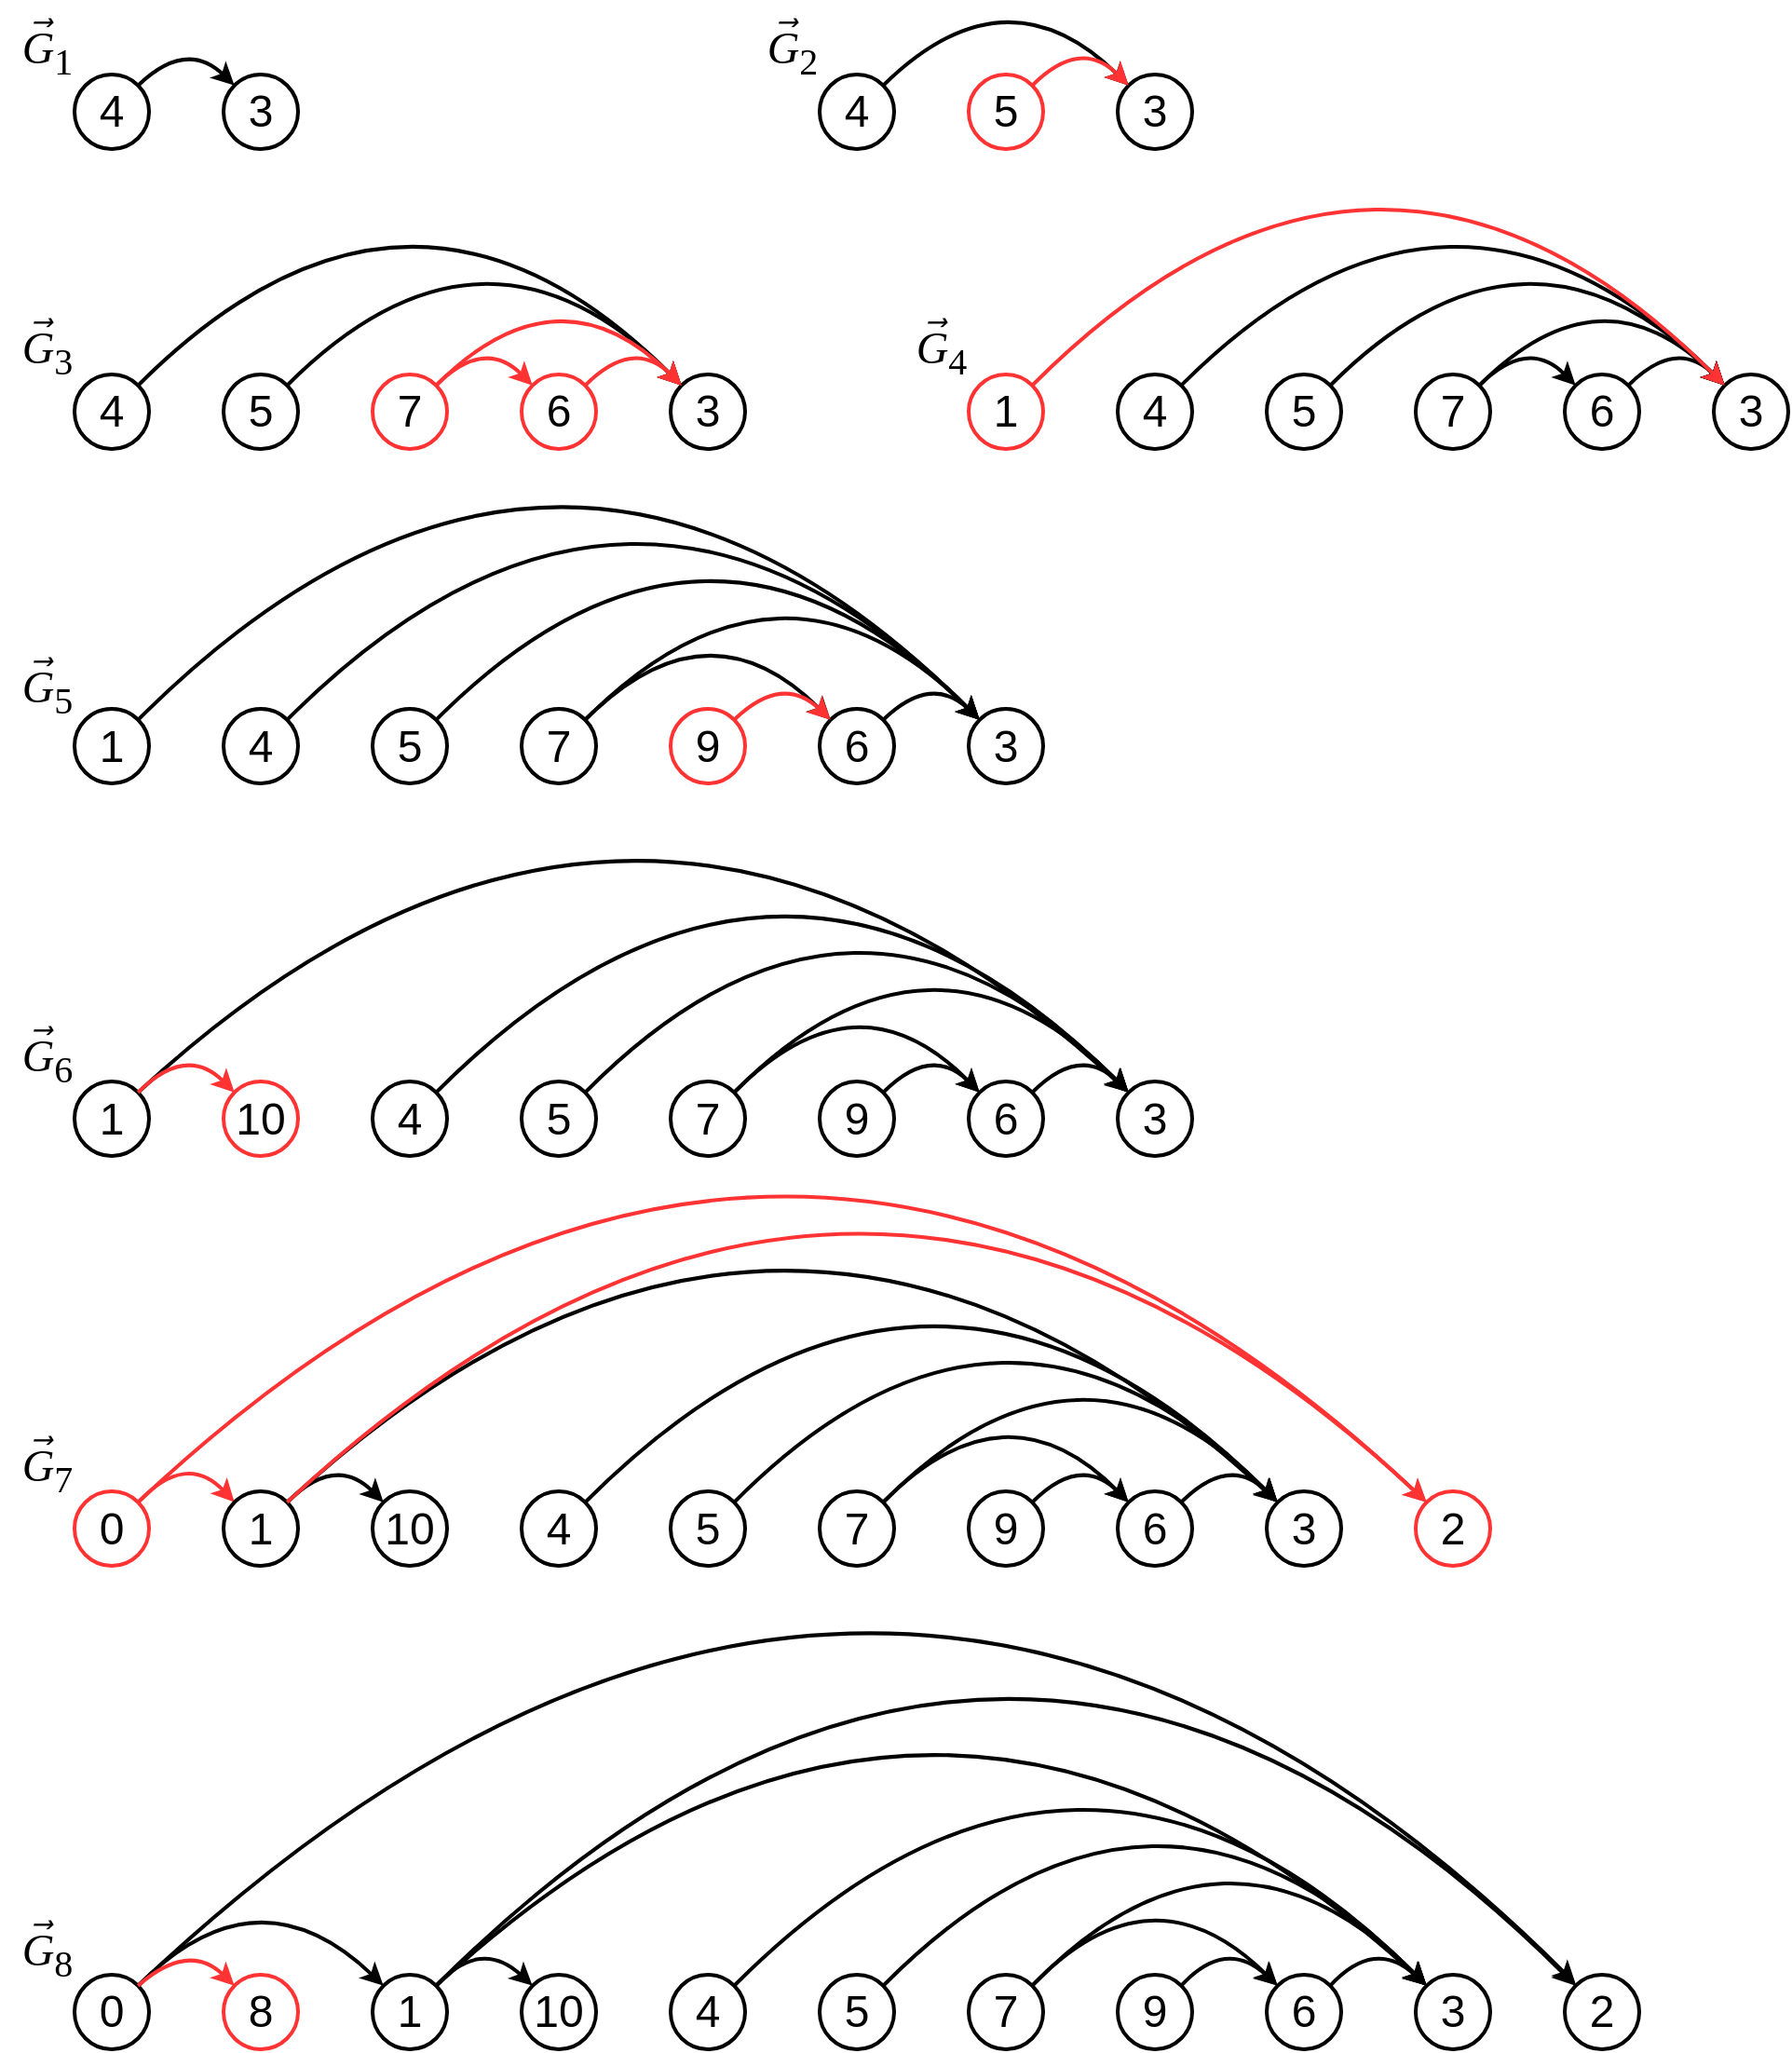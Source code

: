<mxfile version="24.7.17">
  <diagram name="Page-1" id="zdLS6XzUSG3x8lp1yBCd">
    <mxGraphModel dx="1195" dy="701" grid="1" gridSize="10" guides="1" tooltips="1" connect="1" arrows="1" fold="1" page="1" pageScale="1" pageWidth="827" pageHeight="1169" background="none" math="0" shadow="0">
      <root>
        <mxCell id="0" />
        <mxCell id="1" parent="0" />
        <mxCell id="_PjYLiZ7u1xAUvMMXe8_-5" value="&lt;font face=&quot;Helvetica&quot; style=&quot;font-size: 24px;&quot;&gt;4&lt;/font&gt;" style="ellipse;whiteSpace=wrap;html=1;aspect=fixed;strokeWidth=2;" parent="1" vertex="1">
          <mxGeometry x="120" y="79" width="40" height="40" as="geometry" />
        </mxCell>
        <mxCell id="3nH2F0Kgi0OkO7_tEUe0-1" value="&lt;font face=&quot;Helvetica&quot; style=&quot;font-size: 24px;&quot;&gt;3&lt;/font&gt;" style="ellipse;whiteSpace=wrap;html=1;aspect=fixed;strokeWidth=2;" parent="1" vertex="1">
          <mxGeometry x="200" y="79" width="40" height="40" as="geometry" />
        </mxCell>
        <mxCell id="3nH2F0Kgi0OkO7_tEUe0-2" value="&lt;font face=&quot;Helvetica&quot; style=&quot;font-size: 24px;&quot;&gt;5&lt;/font&gt;" style="ellipse;whiteSpace=wrap;html=1;aspect=fixed;strokeWidth=2;strokeColor=#FF3333;" parent="1" vertex="1">
          <mxGeometry x="600" y="79" width="40" height="40" as="geometry" />
        </mxCell>
        <mxCell id="3nH2F0Kgi0OkO7_tEUe0-3" value="&lt;font face=&quot;Helvetica&quot; style=&quot;font-size: 24px;&quot;&gt;3&lt;/font&gt;" style="ellipse;whiteSpace=wrap;html=1;aspect=fixed;strokeWidth=2;" parent="1" vertex="1">
          <mxGeometry x="680" y="79" width="40" height="40" as="geometry" />
        </mxCell>
        <mxCell id="3nH2F0Kgi0OkO7_tEUe0-4" value="&lt;font face=&quot;Helvetica&quot; style=&quot;font-size: 24px;&quot;&gt;7&lt;/font&gt;" style="ellipse;whiteSpace=wrap;html=1;aspect=fixed;strokeWidth=2;strokeColor=#FF3333;" parent="1" vertex="1">
          <mxGeometry x="280" y="240" width="40" height="40" as="geometry" />
        </mxCell>
        <mxCell id="3nH2F0Kgi0OkO7_tEUe0-5" value="&lt;font face=&quot;Helvetica&quot; style=&quot;font-size: 24px;&quot;&gt;6&lt;/font&gt;" style="ellipse;whiteSpace=wrap;html=1;aspect=fixed;strokeWidth=2;strokeColor=#FF3333;" parent="1" vertex="1">
          <mxGeometry x="360" y="240" width="40" height="40" as="geometry" />
        </mxCell>
        <mxCell id="3nH2F0Kgi0OkO7_tEUe0-6" value="&lt;font face=&quot;Helvetica&quot; style=&quot;font-size: 24px;&quot;&gt;3&lt;/font&gt;" style="ellipse;whiteSpace=wrap;html=1;aspect=fixed;strokeWidth=2;" parent="1" vertex="1">
          <mxGeometry x="440" y="240" width="40" height="40" as="geometry" />
        </mxCell>
        <mxCell id="3nH2F0Kgi0OkO7_tEUe0-7" value="&lt;font face=&quot;Helvetica&quot; style=&quot;font-size: 24px;&quot;&gt;1&lt;/font&gt;" style="ellipse;whiteSpace=wrap;html=1;aspect=fixed;strokeWidth=2;strokeColor=#FF3333;" parent="1" vertex="1">
          <mxGeometry x="600" y="240" width="40" height="40" as="geometry" />
        </mxCell>
        <mxCell id="3nH2F0Kgi0OkO7_tEUe0-20" value="" style="curved=1;endArrow=classic;html=1;rounded=0;exitX=1;exitY=0;exitDx=0;exitDy=0;entryX=0;entryY=0;entryDx=0;entryDy=0;strokeWidth=2;strokeColor=#030303;" parent="1" source="_PjYLiZ7u1xAUvMMXe8_-5" target="3nH2F0Kgi0OkO7_tEUe0-1" edge="1">
          <mxGeometry width="50" height="50" relative="1" as="geometry">
            <mxPoint x="640" y="209" as="sourcePoint" />
            <mxPoint x="570" y="169" as="targetPoint" />
            <Array as="points">
              <mxPoint x="180" y="60" />
            </Array>
          </mxGeometry>
        </mxCell>
        <mxCell id="3nH2F0Kgi0OkO7_tEUe0-30" value="" style="curved=1;endArrow=classic;html=1;rounded=0;exitX=1;exitY=0;exitDx=0;exitDy=0;entryX=0;entryY=0;entryDx=0;entryDy=0;strokeWidth=2;strokeColor=#FF3333;" parent="1" source="3nH2F0Kgi0OkO7_tEUe0-4" target="3nH2F0Kgi0OkO7_tEUe0-5" edge="1">
          <mxGeometry width="50" height="50" relative="1" as="geometry">
            <mxPoint x="324" y="135" as="sourcePoint" />
            <mxPoint x="376" y="135" as="targetPoint" />
            <Array as="points">
              <mxPoint x="340" y="220" />
            </Array>
          </mxGeometry>
        </mxCell>
        <mxCell id="JbvqnxUOl3hfyljxUC-s-1" value="&lt;font face=&quot;Helvetica&quot; style=&quot;font-size: 24px;&quot;&gt;4&lt;/font&gt;" style="ellipse;whiteSpace=wrap;html=1;aspect=fixed;strokeWidth=2;" parent="1" vertex="1">
          <mxGeometry x="520" y="79" width="40" height="40" as="geometry" />
        </mxCell>
        <mxCell id="JbvqnxUOl3hfyljxUC-s-2" value="" style="curved=1;endArrow=classic;html=1;rounded=0;exitX=1;exitY=0;exitDx=0;exitDy=0;entryX=0;entryY=0;entryDx=0;entryDy=0;strokeWidth=2;" parent="1" source="JbvqnxUOl3hfyljxUC-s-1" target="3nH2F0Kgi0OkO7_tEUe0-3" edge="1">
          <mxGeometry width="50" height="50" relative="1" as="geometry">
            <mxPoint x="1040" y="208" as="sourcePoint" />
            <mxPoint x="606" y="84" as="targetPoint" />
            <Array as="points">
              <mxPoint x="620" y="20" />
            </Array>
          </mxGeometry>
        </mxCell>
        <mxCell id="JbvqnxUOl3hfyljxUC-s-3" value="&lt;font face=&quot;Helvetica&quot; style=&quot;font-size: 24px;&quot;&gt;5&lt;/font&gt;" style="ellipse;whiteSpace=wrap;html=1;aspect=fixed;strokeWidth=2;" parent="1" vertex="1">
          <mxGeometry x="200" y="240" width="40" height="40" as="geometry" />
        </mxCell>
        <mxCell id="JbvqnxUOl3hfyljxUC-s-4" value="&lt;font face=&quot;Helvetica&quot; style=&quot;font-size: 24px;&quot;&gt;4&lt;/font&gt;" style="ellipse;whiteSpace=wrap;html=1;aspect=fixed;strokeWidth=2;" parent="1" vertex="1">
          <mxGeometry x="120" y="240" width="40" height="40" as="geometry" />
        </mxCell>
        <mxCell id="JbvqnxUOl3hfyljxUC-s-5" value="" style="curved=1;endArrow=classic;html=1;rounded=0;exitX=1;exitY=0;exitDx=0;exitDy=0;entryX=0;entryY=0;entryDx=0;entryDy=0;strokeWidth=2;" parent="1" source="JbvqnxUOl3hfyljxUC-s-4" target="3nH2F0Kgi0OkO7_tEUe0-6" edge="1">
          <mxGeometry width="50" height="50" relative="1" as="geometry">
            <mxPoint x="640" y="369" as="sourcePoint" />
            <mxPoint x="206" y="245" as="targetPoint" />
            <Array as="points">
              <mxPoint x="300" y="100" />
            </Array>
          </mxGeometry>
        </mxCell>
        <mxCell id="JbvqnxUOl3hfyljxUC-s-6" value="" style="curved=1;endArrow=classic;html=1;rounded=0;exitX=1;exitY=0;exitDx=0;exitDy=0;entryX=0;entryY=0;entryDx=0;entryDy=0;strokeWidth=2;" parent="1" source="JbvqnxUOl3hfyljxUC-s-3" target="3nH2F0Kgi0OkO7_tEUe0-6" edge="1">
          <mxGeometry width="50" height="50" relative="1" as="geometry">
            <mxPoint x="240" y="215" as="sourcePoint" />
            <mxPoint x="292" y="216" as="targetPoint" />
            <Array as="points">
              <mxPoint x="340" y="140" />
            </Array>
          </mxGeometry>
        </mxCell>
        <mxCell id="JbvqnxUOl3hfyljxUC-s-7" value="&lt;font face=&quot;Helvetica&quot; style=&quot;font-size: 24px;&quot;&gt;7&lt;/font&gt;" style="ellipse;whiteSpace=wrap;html=1;aspect=fixed;strokeWidth=2;" parent="1" vertex="1">
          <mxGeometry x="840" y="240" width="40" height="40" as="geometry" />
        </mxCell>
        <mxCell id="JbvqnxUOl3hfyljxUC-s-8" value="&lt;font face=&quot;Helvetica&quot; style=&quot;font-size: 24px;&quot;&gt;6&lt;/font&gt;" style="ellipse;whiteSpace=wrap;html=1;aspect=fixed;strokeWidth=2;" parent="1" vertex="1">
          <mxGeometry x="920" y="240" width="40" height="40" as="geometry" />
        </mxCell>
        <mxCell id="JbvqnxUOl3hfyljxUC-s-9" value="&lt;font face=&quot;Helvetica&quot; style=&quot;font-size: 24px;&quot;&gt;3&lt;/font&gt;" style="ellipse;whiteSpace=wrap;html=1;aspect=fixed;strokeWidth=2;" parent="1" vertex="1">
          <mxGeometry x="1000" y="240" width="40" height="40" as="geometry" />
        </mxCell>
        <mxCell id="JbvqnxUOl3hfyljxUC-s-10" value="" style="curved=1;endArrow=classic;html=1;rounded=0;exitX=1;exitY=0;exitDx=0;exitDy=0;entryX=0;entryY=0;entryDx=0;entryDy=0;strokeWidth=2;" parent="1" source="JbvqnxUOl3hfyljxUC-s-7" target="JbvqnxUOl3hfyljxUC-s-8" edge="1">
          <mxGeometry width="50" height="50" relative="1" as="geometry">
            <mxPoint x="884" y="135" as="sourcePoint" />
            <mxPoint x="936" y="135" as="targetPoint" />
            <Array as="points">
              <mxPoint x="900" y="220" />
            </Array>
          </mxGeometry>
        </mxCell>
        <mxCell id="JbvqnxUOl3hfyljxUC-s-11" value="" style="curved=1;endArrow=classic;html=1;rounded=0;exitX=1;exitY=0;exitDx=0;exitDy=0;entryX=0;entryY=0;entryDx=0;entryDy=0;strokeWidth=2;" parent="1" source="JbvqnxUOl3hfyljxUC-s-7" target="JbvqnxUOl3hfyljxUC-s-9" edge="1">
          <mxGeometry width="50" height="50" relative="1" as="geometry">
            <mxPoint x="884" y="255" as="sourcePoint" />
            <mxPoint x="936" y="255" as="targetPoint" />
            <Array as="points">
              <mxPoint x="940" y="180" />
            </Array>
          </mxGeometry>
        </mxCell>
        <mxCell id="JbvqnxUOl3hfyljxUC-s-12" value="" style="curved=1;endArrow=classic;html=1;rounded=0;exitX=1;exitY=0;exitDx=0;exitDy=0;entryX=0;entryY=0;entryDx=0;entryDy=0;strokeWidth=2;" parent="1" source="JbvqnxUOl3hfyljxUC-s-8" target="JbvqnxUOl3hfyljxUC-s-9" edge="1">
          <mxGeometry width="50" height="50" relative="1" as="geometry">
            <mxPoint x="884" y="255" as="sourcePoint" />
            <mxPoint x="936" y="255" as="targetPoint" />
            <Array as="points">
              <mxPoint x="980" y="220" />
            </Array>
          </mxGeometry>
        </mxCell>
        <mxCell id="JbvqnxUOl3hfyljxUC-s-13" value="&lt;font face=&quot;Helvetica&quot; style=&quot;font-size: 24px;&quot;&gt;5&lt;/font&gt;" style="ellipse;whiteSpace=wrap;html=1;aspect=fixed;strokeWidth=2;" parent="1" vertex="1">
          <mxGeometry x="760" y="240" width="40" height="40" as="geometry" />
        </mxCell>
        <mxCell id="JbvqnxUOl3hfyljxUC-s-14" value="" style="curved=1;endArrow=classic;html=1;rounded=0;exitX=1;exitY=0;exitDx=0;exitDy=0;entryX=0;entryY=0;entryDx=0;entryDy=0;strokeWidth=2;" parent="1" source="JbvqnxUOl3hfyljxUC-s-13" target="JbvqnxUOl3hfyljxUC-s-9" edge="1">
          <mxGeometry width="50" height="50" relative="1" as="geometry">
            <mxPoint x="800" y="215" as="sourcePoint" />
            <mxPoint x="852" y="216" as="targetPoint" />
            <Array as="points">
              <mxPoint x="900" y="140" />
            </Array>
          </mxGeometry>
        </mxCell>
        <mxCell id="JbvqnxUOl3hfyljxUC-s-15" value="&lt;font face=&quot;Helvetica&quot; style=&quot;font-size: 24px;&quot;&gt;4&lt;/font&gt;" style="ellipse;whiteSpace=wrap;html=1;aspect=fixed;strokeWidth=2;" parent="1" vertex="1">
          <mxGeometry x="680" y="240" width="40" height="40" as="geometry" />
        </mxCell>
        <mxCell id="JbvqnxUOl3hfyljxUC-s-16" value="" style="curved=1;endArrow=classic;html=1;rounded=0;exitX=1;exitY=0;exitDx=0;exitDy=0;entryX=0;entryY=0;entryDx=0;entryDy=0;strokeWidth=2;" parent="1" source="JbvqnxUOl3hfyljxUC-s-15" target="JbvqnxUOl3hfyljxUC-s-9" edge="1">
          <mxGeometry width="50" height="50" relative="1" as="geometry">
            <mxPoint x="1200" y="369" as="sourcePoint" />
            <mxPoint x="766" y="246" as="targetPoint" />
            <Array as="points">
              <mxPoint x="860" y="100" />
            </Array>
          </mxGeometry>
        </mxCell>
        <mxCell id="JbvqnxUOl3hfyljxUC-s-28" value="&lt;font face=&quot;Helvetica&quot; style=&quot;font-size: 24px;&quot;&gt;1&lt;/font&gt;" style="ellipse;whiteSpace=wrap;html=1;aspect=fixed;strokeWidth=2;" parent="1" vertex="1">
          <mxGeometry x="120" y="419.5" width="40" height="40" as="geometry" />
        </mxCell>
        <mxCell id="JbvqnxUOl3hfyljxUC-s-29" value="" style="curved=1;endArrow=classic;html=1;rounded=0;exitX=1;exitY=0;exitDx=0;exitDy=0;entryX=0;entryY=0;entryDx=0;entryDy=0;strokeWidth=2;" parent="1" source="JbvqnxUOl3hfyljxUC-s-28" target="JbvqnxUOl3hfyljxUC-s-32" edge="1">
          <mxGeometry width="50" height="50" relative="1" as="geometry">
            <mxPoint x="244" y="315.5" as="sourcePoint" />
            <mxPoint x="285.858" y="425.358" as="targetPoint" />
            <Array as="points">
              <mxPoint x="380" y="200" />
            </Array>
          </mxGeometry>
        </mxCell>
        <mxCell id="JbvqnxUOl3hfyljxUC-s-30" value="&lt;font face=&quot;Helvetica&quot; style=&quot;font-size: 24px;&quot;&gt;7&lt;/font&gt;" style="ellipse;whiteSpace=wrap;html=1;aspect=fixed;strokeWidth=2;" parent="1" vertex="1">
          <mxGeometry x="360" y="419.5" width="40" height="40" as="geometry" />
        </mxCell>
        <mxCell id="JbvqnxUOl3hfyljxUC-s-31" value="&lt;font face=&quot;Helvetica&quot; style=&quot;font-size: 24px;&quot;&gt;6&lt;/font&gt;" style="ellipse;whiteSpace=wrap;html=1;aspect=fixed;strokeWidth=2;" parent="1" vertex="1">
          <mxGeometry x="520" y="419.5" width="40" height="40" as="geometry" />
        </mxCell>
        <mxCell id="JbvqnxUOl3hfyljxUC-s-32" value="&lt;font face=&quot;Helvetica&quot; style=&quot;font-size: 24px;&quot;&gt;3&lt;/font&gt;" style="ellipse;whiteSpace=wrap;html=1;aspect=fixed;strokeWidth=2;" parent="1" vertex="1">
          <mxGeometry x="600" y="419.5" width="40" height="40" as="geometry" />
        </mxCell>
        <mxCell id="JbvqnxUOl3hfyljxUC-s-33" value="" style="curved=1;endArrow=classic;html=1;rounded=0;exitX=1;exitY=0;exitDx=0;exitDy=0;entryX=0;entryY=0;entryDx=0;entryDy=0;strokeWidth=2;" parent="1" source="JbvqnxUOl3hfyljxUC-s-30" target="JbvqnxUOl3hfyljxUC-s-31" edge="1">
          <mxGeometry width="50" height="50" relative="1" as="geometry">
            <mxPoint x="404" y="314.5" as="sourcePoint" />
            <mxPoint x="456" y="314.5" as="targetPoint" />
            <Array as="points">
              <mxPoint x="460" y="359.5" />
            </Array>
          </mxGeometry>
        </mxCell>
        <mxCell id="JbvqnxUOl3hfyljxUC-s-34" value="" style="curved=1;endArrow=classic;html=1;rounded=0;exitX=1;exitY=0;exitDx=0;exitDy=0;entryX=0;entryY=0;entryDx=0;entryDy=0;strokeWidth=2;" parent="1" source="JbvqnxUOl3hfyljxUC-s-30" target="JbvqnxUOl3hfyljxUC-s-32" edge="1">
          <mxGeometry width="50" height="50" relative="1" as="geometry">
            <mxPoint x="404" y="434.5" as="sourcePoint" />
            <mxPoint x="456" y="434.5" as="targetPoint" />
            <Array as="points">
              <mxPoint x="500" y="319.5" />
            </Array>
          </mxGeometry>
        </mxCell>
        <mxCell id="JbvqnxUOl3hfyljxUC-s-35" value="" style="curved=1;endArrow=classic;html=1;rounded=0;exitX=1;exitY=0;exitDx=0;exitDy=0;entryX=0;entryY=0;entryDx=0;entryDy=0;strokeWidth=2;" parent="1" source="JbvqnxUOl3hfyljxUC-s-31" target="JbvqnxUOl3hfyljxUC-s-32" edge="1">
          <mxGeometry width="50" height="50" relative="1" as="geometry">
            <mxPoint x="484" y="435.5" as="sourcePoint" />
            <mxPoint x="536" y="435.5" as="targetPoint" />
            <Array as="points">
              <mxPoint x="580" y="400.5" />
            </Array>
          </mxGeometry>
        </mxCell>
        <mxCell id="JbvqnxUOl3hfyljxUC-s-36" value="&lt;font face=&quot;Helvetica&quot; style=&quot;font-size: 24px;&quot;&gt;5&lt;/font&gt;" style="ellipse;whiteSpace=wrap;html=1;aspect=fixed;strokeWidth=2;" parent="1" vertex="1">
          <mxGeometry x="280" y="419.5" width="40" height="40" as="geometry" />
        </mxCell>
        <mxCell id="JbvqnxUOl3hfyljxUC-s-37" value="" style="curved=1;endArrow=classic;html=1;rounded=0;exitX=1;exitY=0;exitDx=0;exitDy=0;entryX=0;entryY=0;entryDx=0;entryDy=0;strokeWidth=2;" parent="1" source="JbvqnxUOl3hfyljxUC-s-36" target="JbvqnxUOl3hfyljxUC-s-32" edge="1">
          <mxGeometry width="50" height="50" relative="1" as="geometry">
            <mxPoint x="320" y="394.5" as="sourcePoint" />
            <mxPoint x="372" y="395.5" as="targetPoint" />
            <Array as="points">
              <mxPoint x="460" y="279.5" />
            </Array>
          </mxGeometry>
        </mxCell>
        <mxCell id="JbvqnxUOl3hfyljxUC-s-38" value="&lt;font face=&quot;Helvetica&quot; style=&quot;font-size: 24px;&quot;&gt;4&lt;/font&gt;" style="ellipse;whiteSpace=wrap;html=1;aspect=fixed;strokeWidth=2;" parent="1" vertex="1">
          <mxGeometry x="200" y="419.5" width="40" height="40" as="geometry" />
        </mxCell>
        <mxCell id="JbvqnxUOl3hfyljxUC-s-39" value="" style="curved=1;endArrow=classic;html=1;rounded=0;exitX=1;exitY=0;exitDx=0;exitDy=0;entryX=0;entryY=0;entryDx=0;entryDy=0;strokeWidth=2;" parent="1" source="JbvqnxUOl3hfyljxUC-s-38" target="JbvqnxUOl3hfyljxUC-s-32" edge="1">
          <mxGeometry width="50" height="50" relative="1" as="geometry">
            <mxPoint x="720" y="548.5" as="sourcePoint" />
            <mxPoint x="286" y="425.5" as="targetPoint" />
            <Array as="points">
              <mxPoint x="420" y="239.5" />
            </Array>
          </mxGeometry>
        </mxCell>
        <mxCell id="JbvqnxUOl3hfyljxUC-s-40" value="&lt;font face=&quot;Helvetica&quot; style=&quot;font-size: 24px;&quot;&gt;9&lt;/font&gt;" style="ellipse;whiteSpace=wrap;html=1;aspect=fixed;strokeWidth=2;strokeColor=#FF3333;" parent="1" vertex="1">
          <mxGeometry x="440" y="419.5" width="40" height="40" as="geometry" />
        </mxCell>
        <mxCell id="JbvqnxUOl3hfyljxUC-s-41" value="" style="curved=1;endArrow=classic;html=1;rounded=0;exitX=1;exitY=0;exitDx=0;exitDy=0;entryX=0;entryY=0;entryDx=0;entryDy=0;strokeWidth=2;strokeColor=#FF3333;" parent="1" source="JbvqnxUOl3hfyljxUC-s-40" target="JbvqnxUOl3hfyljxUC-s-31" edge="1">
          <mxGeometry width="50" height="50" relative="1" as="geometry">
            <mxPoint x="478" y="425.5" as="sourcePoint" />
            <mxPoint x="526" y="425.5" as="targetPoint" />
            <Array as="points">
              <mxPoint x="500" y="400.5" />
            </Array>
          </mxGeometry>
        </mxCell>
        <mxCell id="3nH2F0Kgi0OkO7_tEUe0-29" value="" style="curved=1;endArrow=classic;html=1;rounded=0;exitX=1;exitY=0;exitDx=0;exitDy=0;entryX=0;entryY=0;entryDx=0;entryDy=0;strokeWidth=2;strokeColor=#FF3333;" parent="1" source="3nH2F0Kgi0OkO7_tEUe0-2" target="3nH2F0Kgi0OkO7_tEUe0-3" edge="1">
          <mxGeometry width="50" height="50" relative="1" as="geometry">
            <mxPoint x="404" y="95" as="sourcePoint" />
            <mxPoint x="456" y="95" as="targetPoint" />
            <Array as="points">
              <mxPoint x="660" y="59" />
            </Array>
          </mxGeometry>
        </mxCell>
        <mxCell id="3nH2F0Kgi0OkO7_tEUe0-34" value="" style="curved=1;endArrow=classic;html=1;rounded=0;exitX=1;exitY=0;exitDx=0;exitDy=0;entryX=0;entryY=0;entryDx=0;entryDy=0;strokeWidth=2;strokeColor=#FF3333;" parent="1" source="3nH2F0Kgi0OkO7_tEUe0-5" target="3nH2F0Kgi0OkO7_tEUe0-6" edge="1">
          <mxGeometry width="50" height="50" relative="1" as="geometry">
            <mxPoint x="324" y="255" as="sourcePoint" />
            <mxPoint x="376" y="255" as="targetPoint" />
            <Array as="points">
              <mxPoint x="420" y="220" />
            </Array>
          </mxGeometry>
        </mxCell>
        <mxCell id="3nH2F0Kgi0OkO7_tEUe0-31" value="" style="curved=1;endArrow=classic;html=1;rounded=0;exitX=1;exitY=0;exitDx=0;exitDy=0;entryX=0;entryY=0;entryDx=0;entryDy=0;strokeWidth=2;strokeColor=#FF3333;" parent="1" source="3nH2F0Kgi0OkO7_tEUe0-4" target="3nH2F0Kgi0OkO7_tEUe0-6" edge="1">
          <mxGeometry width="50" height="50" relative="1" as="geometry">
            <mxPoint x="324" y="255" as="sourcePoint" />
            <mxPoint x="376" y="255" as="targetPoint" />
            <Array as="points">
              <mxPoint x="380" y="180" />
            </Array>
          </mxGeometry>
        </mxCell>
        <mxCell id="3nH2F0Kgi0OkO7_tEUe0-24" value="" style="curved=1;endArrow=classic;html=1;rounded=0;exitX=1;exitY=0;exitDx=0;exitDy=0;entryX=0;entryY=0;entryDx=0;entryDy=0;strokeWidth=2;strokeColor=#FF3333;" parent="1" source="3nH2F0Kgi0OkO7_tEUe0-7" target="JbvqnxUOl3hfyljxUC-s-9" edge="1">
          <mxGeometry width="50" height="50" relative="1" as="geometry">
            <mxPoint x="724" y="136" as="sourcePoint" />
            <mxPoint x="765.858" y="245.858" as="targetPoint" />
            <Array as="points">
              <mxPoint x="820" y="60" />
            </Array>
          </mxGeometry>
        </mxCell>
        <mxCell id="qRD6dHeys7h9iACDQK_x-47" value="&lt;font face=&quot;Helvetica&quot; style=&quot;font-size: 24px;&quot;&gt;0&lt;/font&gt;" style="ellipse;whiteSpace=wrap;html=1;aspect=fixed;strokeWidth=2;strokeColor=#FF3333;" parent="1" vertex="1">
          <mxGeometry x="120" y="839.5" width="40" height="40" as="geometry" />
        </mxCell>
        <mxCell id="qRD6dHeys7h9iACDQK_x-48" value="&lt;font face=&quot;Helvetica&quot; style=&quot;font-size: 24px;&quot;&gt;2&lt;/font&gt;" style="ellipse;whiteSpace=wrap;html=1;aspect=fixed;strokeWidth=2;strokeColor=#FF3333;" parent="1" vertex="1">
          <mxGeometry x="840" y="839.5" width="40" height="40" as="geometry" />
        </mxCell>
        <mxCell id="qRD6dHeys7h9iACDQK_x-51" value="&lt;font face=&quot;Helvetica&quot; style=&quot;font-size: 24px;&quot;&gt;1&lt;/font&gt;" style="ellipse;whiteSpace=wrap;html=1;aspect=fixed;strokeWidth=2;" parent="1" vertex="1">
          <mxGeometry x="120" y="619.5" width="40" height="40" as="geometry" />
        </mxCell>
        <mxCell id="qRD6dHeys7h9iACDQK_x-52" value="" style="curved=1;endArrow=classic;html=1;rounded=0;exitX=1;exitY=0;exitDx=0;exitDy=0;entryX=0;entryY=0;entryDx=0;entryDy=0;strokeWidth=2;" parent="1" source="qRD6dHeys7h9iACDQK_x-51" target="qRD6dHeys7h9iACDQK_x-55" edge="1">
          <mxGeometry width="50" height="50" relative="1" as="geometry">
            <mxPoint x="244" y="515.5" as="sourcePoint" />
            <mxPoint x="285.858" y="625.358" as="targetPoint" />
            <Array as="points">
              <mxPoint x="420" y="379.5" />
            </Array>
          </mxGeometry>
        </mxCell>
        <mxCell id="qRD6dHeys7h9iACDQK_x-53" value="&lt;font face=&quot;Helvetica&quot; style=&quot;font-size: 24px;&quot;&gt;7&lt;/font&gt;" style="ellipse;whiteSpace=wrap;html=1;aspect=fixed;strokeWidth=2;" parent="1" vertex="1">
          <mxGeometry x="440" y="619.5" width="40" height="40" as="geometry" />
        </mxCell>
        <mxCell id="qRD6dHeys7h9iACDQK_x-54" value="&lt;font face=&quot;Helvetica&quot; style=&quot;font-size: 24px;&quot;&gt;6&lt;/font&gt;" style="ellipse;whiteSpace=wrap;html=1;aspect=fixed;strokeWidth=2;" parent="1" vertex="1">
          <mxGeometry x="600" y="619.5" width="40" height="40" as="geometry" />
        </mxCell>
        <mxCell id="qRD6dHeys7h9iACDQK_x-55" value="&lt;font face=&quot;Helvetica&quot; style=&quot;font-size: 24px;&quot;&gt;3&lt;/font&gt;" style="ellipse;whiteSpace=wrap;html=1;aspect=fixed;strokeWidth=2;" parent="1" vertex="1">
          <mxGeometry x="680" y="619.5" width="40" height="40" as="geometry" />
        </mxCell>
        <mxCell id="qRD6dHeys7h9iACDQK_x-56" value="" style="curved=1;endArrow=classic;html=1;rounded=0;exitX=1;exitY=0;exitDx=0;exitDy=0;entryX=0;entryY=0;entryDx=0;entryDy=0;strokeWidth=2;" parent="1" source="qRD6dHeys7h9iACDQK_x-53" target="qRD6dHeys7h9iACDQK_x-54" edge="1">
          <mxGeometry width="50" height="50" relative="1" as="geometry">
            <mxPoint x="484" y="513.5" as="sourcePoint" />
            <mxPoint x="536" y="513.5" as="targetPoint" />
            <Array as="points">
              <mxPoint x="540" y="558.5" />
            </Array>
          </mxGeometry>
        </mxCell>
        <mxCell id="qRD6dHeys7h9iACDQK_x-57" value="" style="curved=1;endArrow=classic;html=1;rounded=0;exitX=1;exitY=0;exitDx=0;exitDy=0;entryX=0;entryY=0;entryDx=0;entryDy=0;strokeWidth=2;" parent="1" source="qRD6dHeys7h9iACDQK_x-53" target="qRD6dHeys7h9iACDQK_x-55" edge="1">
          <mxGeometry width="50" height="50" relative="1" as="geometry">
            <mxPoint x="484" y="633.5" as="sourcePoint" />
            <mxPoint x="536" y="633.5" as="targetPoint" />
            <Array as="points">
              <mxPoint x="580" y="518.5" />
            </Array>
          </mxGeometry>
        </mxCell>
        <mxCell id="qRD6dHeys7h9iACDQK_x-58" value="" style="curved=1;endArrow=classic;html=1;rounded=0;exitX=1;exitY=0;exitDx=0;exitDy=0;entryX=0;entryY=0;entryDx=0;entryDy=0;strokeWidth=2;" parent="1" source="qRD6dHeys7h9iACDQK_x-54" target="qRD6dHeys7h9iACDQK_x-55" edge="1">
          <mxGeometry width="50" height="50" relative="1" as="geometry">
            <mxPoint x="564" y="634.5" as="sourcePoint" />
            <mxPoint x="616" y="634.5" as="targetPoint" />
            <Array as="points">
              <mxPoint x="660" y="599.5" />
            </Array>
          </mxGeometry>
        </mxCell>
        <mxCell id="qRD6dHeys7h9iACDQK_x-59" value="&lt;font face=&quot;Helvetica&quot; style=&quot;font-size: 24px;&quot;&gt;5&lt;/font&gt;" style="ellipse;whiteSpace=wrap;html=1;aspect=fixed;strokeWidth=2;" parent="1" vertex="1">
          <mxGeometry x="360" y="619.5" width="40" height="40" as="geometry" />
        </mxCell>
        <mxCell id="qRD6dHeys7h9iACDQK_x-60" value="" style="curved=1;endArrow=classic;html=1;rounded=0;exitX=1;exitY=0;exitDx=0;exitDy=0;entryX=0;entryY=0;entryDx=0;entryDy=0;strokeWidth=2;" parent="1" source="qRD6dHeys7h9iACDQK_x-59" target="qRD6dHeys7h9iACDQK_x-55" edge="1">
          <mxGeometry width="50" height="50" relative="1" as="geometry">
            <mxPoint x="400" y="593.5" as="sourcePoint" />
            <mxPoint x="452" y="594.5" as="targetPoint" />
            <Array as="points">
              <mxPoint x="540" y="478.5" />
            </Array>
          </mxGeometry>
        </mxCell>
        <mxCell id="qRD6dHeys7h9iACDQK_x-61" value="&lt;font face=&quot;Helvetica&quot; style=&quot;font-size: 24px;&quot;&gt;4&lt;/font&gt;" style="ellipse;whiteSpace=wrap;html=1;aspect=fixed;strokeWidth=2;" parent="1" vertex="1">
          <mxGeometry x="280" y="619.5" width="40" height="40" as="geometry" />
        </mxCell>
        <mxCell id="qRD6dHeys7h9iACDQK_x-62" value="" style="curved=1;endArrow=classic;html=1;rounded=0;exitX=1;exitY=0;exitDx=0;exitDy=0;entryX=0;entryY=0;entryDx=0;entryDy=0;strokeWidth=2;" parent="1" source="qRD6dHeys7h9iACDQK_x-61" target="qRD6dHeys7h9iACDQK_x-55" edge="1">
          <mxGeometry width="50" height="50" relative="1" as="geometry">
            <mxPoint x="720" y="748.5" as="sourcePoint" />
            <mxPoint x="286" y="625.5" as="targetPoint" />
            <Array as="points">
              <mxPoint x="500" y="439.5" />
            </Array>
          </mxGeometry>
        </mxCell>
        <mxCell id="qRD6dHeys7h9iACDQK_x-63" value="&lt;font face=&quot;Helvetica&quot; style=&quot;font-size: 24px;&quot;&gt;9&lt;/font&gt;" style="ellipse;whiteSpace=wrap;html=1;aspect=fixed;strokeWidth=2;strokeColor=#030303;" parent="1" vertex="1">
          <mxGeometry x="520" y="619.5" width="40" height="40" as="geometry" />
        </mxCell>
        <mxCell id="qRD6dHeys7h9iACDQK_x-64" value="" style="curved=1;endArrow=classic;html=1;rounded=0;exitX=1;exitY=0;exitDx=0;exitDy=0;entryX=0;entryY=0;entryDx=0;entryDy=0;strokeWidth=2;strokeColor=#030303;" parent="1" source="qRD6dHeys7h9iACDQK_x-63" target="qRD6dHeys7h9iACDQK_x-54" edge="1">
          <mxGeometry width="50" height="50" relative="1" as="geometry">
            <mxPoint x="558" y="624.5" as="sourcePoint" />
            <mxPoint x="606" y="624.5" as="targetPoint" />
            <Array as="points">
              <mxPoint x="580" y="599.5" />
            </Array>
          </mxGeometry>
        </mxCell>
        <mxCell id="qRD6dHeys7h9iACDQK_x-67" value="&lt;font face=&quot;Helvetica&quot; style=&quot;font-size: 24px;&quot;&gt;10&lt;/font&gt;" style="ellipse;whiteSpace=wrap;html=1;aspect=fixed;strokeWidth=2;strokeColor=#FF3333;" parent="1" vertex="1">
          <mxGeometry x="200" y="619.5" width="40" height="40" as="geometry" />
        </mxCell>
        <mxCell id="qRD6dHeys7h9iACDQK_x-68" value="" style="curved=1;endArrow=classic;html=1;rounded=0;exitX=1;exitY=0;exitDx=0;exitDy=0;entryX=0;entryY=0;entryDx=0;entryDy=0;strokeWidth=2;strokeColor=#FF3333;" parent="1" source="qRD6dHeys7h9iACDQK_x-51" target="qRD6dHeys7h9iACDQK_x-67" edge="1">
          <mxGeometry width="50" height="50" relative="1" as="geometry">
            <mxPoint x="1164" y="54.5" as="sourcePoint" />
            <mxPoint x="1216" y="54.5" as="targetPoint" />
            <Array as="points">
              <mxPoint x="180" y="599.5" />
            </Array>
          </mxGeometry>
        </mxCell>
        <mxCell id="qRD6dHeys7h9iACDQK_x-49" value="" style="curved=1;endArrow=classic;html=1;rounded=0;exitX=1;exitY=0;exitDx=0;exitDy=0;entryX=0;entryY=0;entryDx=0;entryDy=0;strokeWidth=2;strokeColor=#FF3333;" parent="1" source="qRD6dHeys7h9iACDQK_x-47" edge="1" target="qRD6dHeys7h9iACDQK_x-115">
          <mxGeometry width="50" height="50" relative="1" as="geometry">
            <mxPoint x="244" y="574.5" as="sourcePoint" />
            <mxPoint x="205.858" y="845.358" as="targetPoint" />
            <Array as="points">
              <mxPoint x="180" y="818" />
            </Array>
          </mxGeometry>
        </mxCell>
        <mxCell id="qRD6dHeys7h9iACDQK_x-50" value="" style="curved=1;endArrow=classic;html=1;rounded=0;exitX=1;exitY=0;exitDx=0;exitDy=0;entryX=0;entryY=0;entryDx=0;entryDy=0;strokeWidth=2;strokeColor=#FF3333;" parent="1" source="qRD6dHeys7h9iACDQK_x-47" target="qRD6dHeys7h9iACDQK_x-48" edge="1">
          <mxGeometry width="50" height="50" relative="1" as="geometry">
            <mxPoint x="164" y="855.5" as="sourcePoint" />
            <mxPoint x="216" y="854.5" as="targetPoint" />
            <Array as="points">
              <mxPoint x="500" y="520" />
            </Array>
          </mxGeometry>
        </mxCell>
        <mxCell id="qRD6dHeys7h9iACDQK_x-89" value="&lt;font face=&quot;Helvetica&quot; style=&quot;font-size: 24px;&quot;&gt;0&lt;/font&gt;" style="ellipse;whiteSpace=wrap;html=1;aspect=fixed;strokeWidth=2;strokeColor=#030303;" parent="1" vertex="1">
          <mxGeometry x="120" y="1099" width="40" height="40" as="geometry" />
        </mxCell>
        <mxCell id="qRD6dHeys7h9iACDQK_x-110" value="" style="curved=1;endArrow=classic;html=1;rounded=0;exitX=1;exitY=0;exitDx=0;exitDy=0;entryX=0;entryY=0;entryDx=0;entryDy=0;strokeWidth=2;strokeColor=#030303;" parent="1" source="qRD6dHeys7h9iACDQK_x-89" target="qRD6dHeys7h9iACDQK_x-133" edge="1">
          <mxGeometry width="50" height="50" relative="1" as="geometry">
            <mxPoint x="232.142" y="1113.858" as="sourcePoint" />
            <mxPoint x="283.858" y="1104.858" as="targetPoint" />
            <Array as="points">
              <mxPoint x="218" y="1040" />
            </Array>
          </mxGeometry>
        </mxCell>
        <mxCell id="qRD6dHeys7h9iACDQK_x-111" value="" style="curved=1;endArrow=classic;html=1;rounded=0;exitX=1;exitY=0;exitDx=0;exitDy=0;entryX=0;entryY=0;entryDx=0;entryDy=0;strokeWidth=2;strokeColor=#030303;" parent="1" source="qRD6dHeys7h9iACDQK_x-89" edge="1">
          <mxGeometry width="50" height="50" relative="1" as="geometry">
            <mxPoint x="234.142" y="1113.858" as="sourcePoint" />
            <mxPoint x="925.858" y="1103.858" as="targetPoint" />
            <Array as="points">
              <mxPoint x="550" y="730" />
            </Array>
          </mxGeometry>
        </mxCell>
        <mxCell id="qRD6dHeys7h9iACDQK_x-112" value="&lt;font face=&quot;Helvetica&quot; style=&quot;font-size: 24px;&quot;&gt;8&lt;/font&gt;" style="ellipse;whiteSpace=wrap;html=1;aspect=fixed;strokeWidth=2;strokeColor=#FF3333;" parent="1" vertex="1">
          <mxGeometry x="200" y="1099" width="40" height="40" as="geometry" />
        </mxCell>
        <mxCell id="qRD6dHeys7h9iACDQK_x-113" value="" style="curved=1;endArrow=classic;html=1;rounded=0;exitX=1;exitY=0;exitDx=0;exitDy=0;entryX=0;entryY=0;entryDx=0;entryDy=0;strokeWidth=2;strokeColor=#FF3333;" parent="1" source="qRD6dHeys7h9iACDQK_x-89" target="qRD6dHeys7h9iACDQK_x-112" edge="1">
          <mxGeometry width="50" height="50" relative="1" as="geometry">
            <mxPoint x="722.14" y="1115" as="sourcePoint" />
            <mxPoint x="774.14" y="1115" as="targetPoint" />
            <Array as="points">
              <mxPoint x="181.14" y="1081" />
            </Array>
          </mxGeometry>
        </mxCell>
        <mxCell id="qRD6dHeys7h9iACDQK_x-115" value="&lt;font face=&quot;Helvetica&quot; style=&quot;font-size: 24px;&quot;&gt;1&lt;/font&gt;" style="ellipse;whiteSpace=wrap;html=1;aspect=fixed;strokeWidth=2;" parent="1" vertex="1">
          <mxGeometry x="200" y="839.5" width="40" height="40" as="geometry" />
        </mxCell>
        <mxCell id="qRD6dHeys7h9iACDQK_x-116" value="" style="curved=1;endArrow=classic;html=1;rounded=0;exitX=1;exitY=0;exitDx=0;exitDy=0;entryX=0;entryY=0;entryDx=0;entryDy=0;strokeWidth=2;" parent="1" source="qRD6dHeys7h9iACDQK_x-115" target="qRD6dHeys7h9iACDQK_x-119" edge="1">
          <mxGeometry width="50" height="50" relative="1" as="geometry">
            <mxPoint x="324" y="735.5" as="sourcePoint" />
            <mxPoint x="365.858" y="845.358" as="targetPoint" />
            <Array as="points">
              <mxPoint x="500" y="599.5" />
            </Array>
          </mxGeometry>
        </mxCell>
        <mxCell id="qRD6dHeys7h9iACDQK_x-117" value="&lt;font face=&quot;Helvetica&quot; style=&quot;font-size: 24px;&quot;&gt;7&lt;/font&gt;" style="ellipse;whiteSpace=wrap;html=1;aspect=fixed;strokeWidth=2;" parent="1" vertex="1">
          <mxGeometry x="520" y="839.5" width="40" height="40" as="geometry" />
        </mxCell>
        <mxCell id="qRD6dHeys7h9iACDQK_x-118" value="&lt;font face=&quot;Helvetica&quot; style=&quot;font-size: 24px;&quot;&gt;6&lt;/font&gt;" style="ellipse;whiteSpace=wrap;html=1;aspect=fixed;strokeWidth=2;" parent="1" vertex="1">
          <mxGeometry x="680" y="839.5" width="40" height="40" as="geometry" />
        </mxCell>
        <mxCell id="qRD6dHeys7h9iACDQK_x-119" value="&lt;font face=&quot;Helvetica&quot; style=&quot;font-size: 24px;&quot;&gt;3&lt;/font&gt;" style="ellipse;whiteSpace=wrap;html=1;aspect=fixed;strokeWidth=2;" parent="1" vertex="1">
          <mxGeometry x="760" y="839.5" width="40" height="40" as="geometry" />
        </mxCell>
        <mxCell id="qRD6dHeys7h9iACDQK_x-120" value="" style="curved=1;endArrow=classic;html=1;rounded=0;exitX=1;exitY=0;exitDx=0;exitDy=0;entryX=0;entryY=0;entryDx=0;entryDy=0;strokeWidth=2;" parent="1" source="qRD6dHeys7h9iACDQK_x-117" target="qRD6dHeys7h9iACDQK_x-118" edge="1">
          <mxGeometry width="50" height="50" relative="1" as="geometry">
            <mxPoint x="564" y="733.5" as="sourcePoint" />
            <mxPoint x="616" y="733.5" as="targetPoint" />
            <Array as="points">
              <mxPoint x="620" y="778.5" />
            </Array>
          </mxGeometry>
        </mxCell>
        <mxCell id="qRD6dHeys7h9iACDQK_x-121" value="" style="curved=1;endArrow=classic;html=1;rounded=0;exitX=1;exitY=0;exitDx=0;exitDy=0;entryX=0;entryY=0;entryDx=0;entryDy=0;strokeWidth=2;" parent="1" source="qRD6dHeys7h9iACDQK_x-117" target="qRD6dHeys7h9iACDQK_x-119" edge="1">
          <mxGeometry width="50" height="50" relative="1" as="geometry">
            <mxPoint x="564" y="853.5" as="sourcePoint" />
            <mxPoint x="616" y="853.5" as="targetPoint" />
            <Array as="points">
              <mxPoint x="660" y="738.5" />
            </Array>
          </mxGeometry>
        </mxCell>
        <mxCell id="qRD6dHeys7h9iACDQK_x-122" value="" style="curved=1;endArrow=classic;html=1;rounded=0;exitX=1;exitY=0;exitDx=0;exitDy=0;entryX=0;entryY=0;entryDx=0;entryDy=0;strokeWidth=2;" parent="1" source="qRD6dHeys7h9iACDQK_x-118" target="qRD6dHeys7h9iACDQK_x-119" edge="1">
          <mxGeometry width="50" height="50" relative="1" as="geometry">
            <mxPoint x="644" y="854.5" as="sourcePoint" />
            <mxPoint x="696" y="854.5" as="targetPoint" />
            <Array as="points">
              <mxPoint x="740" y="819.5" />
            </Array>
          </mxGeometry>
        </mxCell>
        <mxCell id="qRD6dHeys7h9iACDQK_x-123" value="&lt;font face=&quot;Helvetica&quot; style=&quot;font-size: 24px;&quot;&gt;5&lt;/font&gt;" style="ellipse;whiteSpace=wrap;html=1;aspect=fixed;strokeWidth=2;" parent="1" vertex="1">
          <mxGeometry x="440" y="839.5" width="40" height="40" as="geometry" />
        </mxCell>
        <mxCell id="qRD6dHeys7h9iACDQK_x-124" value="" style="curved=1;endArrow=classic;html=1;rounded=0;exitX=1;exitY=0;exitDx=0;exitDy=0;entryX=0;entryY=0;entryDx=0;entryDy=0;strokeWidth=2;" parent="1" source="qRD6dHeys7h9iACDQK_x-123" target="qRD6dHeys7h9iACDQK_x-119" edge="1">
          <mxGeometry width="50" height="50" relative="1" as="geometry">
            <mxPoint x="480" y="813.5" as="sourcePoint" />
            <mxPoint x="532" y="814.5" as="targetPoint" />
            <Array as="points">
              <mxPoint x="620" y="698.5" />
            </Array>
          </mxGeometry>
        </mxCell>
        <mxCell id="qRD6dHeys7h9iACDQK_x-125" value="&lt;font face=&quot;Helvetica&quot; style=&quot;font-size: 24px;&quot;&gt;4&lt;/font&gt;" style="ellipse;whiteSpace=wrap;html=1;aspect=fixed;strokeWidth=2;" parent="1" vertex="1">
          <mxGeometry x="360" y="839.5" width="40" height="40" as="geometry" />
        </mxCell>
        <mxCell id="qRD6dHeys7h9iACDQK_x-126" value="" style="curved=1;endArrow=classic;html=1;rounded=0;exitX=1;exitY=0;exitDx=0;exitDy=0;entryX=0;entryY=0;entryDx=0;entryDy=0;strokeWidth=2;" parent="1" source="qRD6dHeys7h9iACDQK_x-125" target="qRD6dHeys7h9iACDQK_x-119" edge="1">
          <mxGeometry width="50" height="50" relative="1" as="geometry">
            <mxPoint x="800" y="968.5" as="sourcePoint" />
            <mxPoint x="366" y="845.5" as="targetPoint" />
            <Array as="points">
              <mxPoint x="580" y="659.5" />
            </Array>
          </mxGeometry>
        </mxCell>
        <mxCell id="qRD6dHeys7h9iACDQK_x-127" value="&lt;font face=&quot;Helvetica&quot; style=&quot;font-size: 24px;&quot;&gt;9&lt;/font&gt;" style="ellipse;whiteSpace=wrap;html=1;aspect=fixed;strokeWidth=2;strokeColor=#030303;" parent="1" vertex="1">
          <mxGeometry x="600" y="839.5" width="40" height="40" as="geometry" />
        </mxCell>
        <mxCell id="qRD6dHeys7h9iACDQK_x-128" value="" style="curved=1;endArrow=classic;html=1;rounded=0;exitX=1;exitY=0;exitDx=0;exitDy=0;entryX=0;entryY=0;entryDx=0;entryDy=0;strokeWidth=2;strokeColor=#030303;" parent="1" source="qRD6dHeys7h9iACDQK_x-127" target="qRD6dHeys7h9iACDQK_x-118" edge="1">
          <mxGeometry width="50" height="50" relative="1" as="geometry">
            <mxPoint x="638" y="844.5" as="sourcePoint" />
            <mxPoint x="686" y="844.5" as="targetPoint" />
            <Array as="points">
              <mxPoint x="660" y="819.5" />
            </Array>
          </mxGeometry>
        </mxCell>
        <mxCell id="qRD6dHeys7h9iACDQK_x-129" value="&lt;font face=&quot;Helvetica&quot; style=&quot;font-size: 24px;&quot;&gt;10&lt;/font&gt;" style="ellipse;whiteSpace=wrap;html=1;aspect=fixed;strokeWidth=2;strokeColor=#030303;" parent="1" vertex="1">
          <mxGeometry x="280" y="839.5" width="40" height="40" as="geometry" />
        </mxCell>
        <mxCell id="qRD6dHeys7h9iACDQK_x-130" value="" style="curved=1;endArrow=classic;html=1;rounded=0;exitX=1;exitY=0;exitDx=0;exitDy=0;entryX=0;entryY=0;entryDx=0;entryDy=0;strokeWidth=2;strokeColor=#030303;" parent="1" source="qRD6dHeys7h9iACDQK_x-115" target="qRD6dHeys7h9iACDQK_x-129" edge="1">
          <mxGeometry width="50" height="50" relative="1" as="geometry">
            <mxPoint x="1244" y="274.5" as="sourcePoint" />
            <mxPoint x="1296" y="274.5" as="targetPoint" />
            <Array as="points">
              <mxPoint x="260" y="819.5" />
            </Array>
          </mxGeometry>
        </mxCell>
        <mxCell id="qRD6dHeys7h9iACDQK_x-72" value="" style="curved=1;endArrow=classic;html=1;rounded=0;exitX=1;exitY=0;exitDx=0;exitDy=0;entryX=0;entryY=0;entryDx=0;entryDy=0;strokeWidth=2;strokeColor=#FF3333;" parent="1" target="qRD6dHeys7h9iACDQK_x-48" edge="1" source="qRD6dHeys7h9iACDQK_x-115">
          <mxGeometry width="50" height="50" relative="1" as="geometry">
            <mxPoint x="234.142" y="845.358" as="sourcePoint" />
            <mxPoint x="812" y="614.5" as="targetPoint" />
            <Array as="points">
              <mxPoint x="540" y="560" />
            </Array>
          </mxGeometry>
        </mxCell>
        <mxCell id="qRD6dHeys7h9iACDQK_x-132" value="&lt;font face=&quot;Helvetica&quot; style=&quot;font-size: 24px;&quot;&gt;2&lt;/font&gt;" style="ellipse;whiteSpace=wrap;html=1;aspect=fixed;strokeWidth=2;strokeColor=#030303;" parent="1" vertex="1">
          <mxGeometry x="920" y="1099" width="40" height="40" as="geometry" />
        </mxCell>
        <mxCell id="qRD6dHeys7h9iACDQK_x-133" value="&lt;font face=&quot;Helvetica&quot; style=&quot;font-size: 24px;&quot;&gt;1&lt;/font&gt;" style="ellipse;whiteSpace=wrap;html=1;aspect=fixed;strokeWidth=2;" parent="1" vertex="1">
          <mxGeometry x="280" y="1099" width="40" height="40" as="geometry" />
        </mxCell>
        <mxCell id="qRD6dHeys7h9iACDQK_x-134" value="" style="curved=1;endArrow=classic;html=1;rounded=0;exitX=1;exitY=0;exitDx=0;exitDy=0;entryX=0;entryY=0;entryDx=0;entryDy=0;strokeWidth=2;" parent="1" source="qRD6dHeys7h9iACDQK_x-133" target="qRD6dHeys7h9iACDQK_x-137" edge="1">
          <mxGeometry width="50" height="50" relative="1" as="geometry">
            <mxPoint x="404" y="995" as="sourcePoint" />
            <mxPoint x="445.858" y="1104.858" as="targetPoint" />
            <Array as="points">
              <mxPoint x="580" y="860" />
            </Array>
          </mxGeometry>
        </mxCell>
        <mxCell id="qRD6dHeys7h9iACDQK_x-135" value="&lt;font face=&quot;Helvetica&quot; style=&quot;font-size: 24px;&quot;&gt;7&lt;/font&gt;" style="ellipse;whiteSpace=wrap;html=1;aspect=fixed;strokeWidth=2;" parent="1" vertex="1">
          <mxGeometry x="600" y="1099" width="40" height="40" as="geometry" />
        </mxCell>
        <mxCell id="qRD6dHeys7h9iACDQK_x-136" value="&lt;font face=&quot;Helvetica&quot; style=&quot;font-size: 24px;&quot;&gt;6&lt;/font&gt;" style="ellipse;whiteSpace=wrap;html=1;aspect=fixed;strokeWidth=2;" parent="1" vertex="1">
          <mxGeometry x="760" y="1099" width="40" height="40" as="geometry" />
        </mxCell>
        <mxCell id="qRD6dHeys7h9iACDQK_x-137" value="&lt;font face=&quot;Helvetica&quot; style=&quot;font-size: 24px;&quot;&gt;3&lt;/font&gt;" style="ellipse;whiteSpace=wrap;html=1;aspect=fixed;strokeWidth=2;" parent="1" vertex="1">
          <mxGeometry x="840" y="1099" width="40" height="40" as="geometry" />
        </mxCell>
        <mxCell id="qRD6dHeys7h9iACDQK_x-138" value="" style="curved=1;endArrow=classic;html=1;rounded=0;exitX=1;exitY=0;exitDx=0;exitDy=0;entryX=0;entryY=0;entryDx=0;entryDy=0;strokeWidth=2;" parent="1" source="qRD6dHeys7h9iACDQK_x-135" target="qRD6dHeys7h9iACDQK_x-136" edge="1">
          <mxGeometry width="50" height="50" relative="1" as="geometry">
            <mxPoint x="642" y="993" as="sourcePoint" />
            <mxPoint x="694" y="993" as="targetPoint" />
            <Array as="points">
              <mxPoint x="698" y="1038" />
            </Array>
          </mxGeometry>
        </mxCell>
        <mxCell id="qRD6dHeys7h9iACDQK_x-139" value="" style="curved=1;endArrow=classic;html=1;rounded=0;exitX=1;exitY=0;exitDx=0;exitDy=0;entryX=0;entryY=0;entryDx=0;entryDy=0;strokeWidth=2;" parent="1" source="qRD6dHeys7h9iACDQK_x-135" target="qRD6dHeys7h9iACDQK_x-137" edge="1">
          <mxGeometry width="50" height="50" relative="1" as="geometry">
            <mxPoint x="642" y="1113" as="sourcePoint" />
            <mxPoint x="694" y="1113" as="targetPoint" />
            <Array as="points">
              <mxPoint x="738" y="998" />
            </Array>
          </mxGeometry>
        </mxCell>
        <mxCell id="qRD6dHeys7h9iACDQK_x-140" value="" style="curved=1;endArrow=classic;html=1;rounded=0;exitX=1;exitY=0;exitDx=0;exitDy=0;entryX=0;entryY=0;entryDx=0;entryDy=0;strokeWidth=2;" parent="1" source="qRD6dHeys7h9iACDQK_x-136" target="qRD6dHeys7h9iACDQK_x-137" edge="1">
          <mxGeometry width="50" height="50" relative="1" as="geometry">
            <mxPoint x="722" y="1114" as="sourcePoint" />
            <mxPoint x="774" y="1114" as="targetPoint" />
            <Array as="points">
              <mxPoint x="818" y="1079" />
            </Array>
          </mxGeometry>
        </mxCell>
        <mxCell id="qRD6dHeys7h9iACDQK_x-141" value="&lt;font face=&quot;Helvetica&quot; style=&quot;font-size: 24px;&quot;&gt;5&lt;/font&gt;" style="ellipse;whiteSpace=wrap;html=1;aspect=fixed;strokeWidth=2;" parent="1" vertex="1">
          <mxGeometry x="520" y="1099" width="40" height="40" as="geometry" />
        </mxCell>
        <mxCell id="qRD6dHeys7h9iACDQK_x-142" value="" style="curved=1;endArrow=classic;html=1;rounded=0;exitX=1;exitY=0;exitDx=0;exitDy=0;entryX=0;entryY=0;entryDx=0;entryDy=0;strokeWidth=2;" parent="1" source="qRD6dHeys7h9iACDQK_x-141" target="qRD6dHeys7h9iACDQK_x-137" edge="1">
          <mxGeometry width="50" height="50" relative="1" as="geometry">
            <mxPoint x="560" y="1073" as="sourcePoint" />
            <mxPoint x="612" y="1074" as="targetPoint" />
            <Array as="points">
              <mxPoint x="700" y="958" />
            </Array>
          </mxGeometry>
        </mxCell>
        <mxCell id="qRD6dHeys7h9iACDQK_x-143" value="&lt;font face=&quot;Helvetica&quot; style=&quot;font-size: 24px;&quot;&gt;4&lt;/font&gt;" style="ellipse;whiteSpace=wrap;html=1;aspect=fixed;strokeWidth=2;" parent="1" vertex="1">
          <mxGeometry x="440" y="1099" width="40" height="40" as="geometry" />
        </mxCell>
        <mxCell id="qRD6dHeys7h9iACDQK_x-144" value="" style="curved=1;endArrow=classic;html=1;rounded=0;exitX=1;exitY=0;exitDx=0;exitDy=0;entryX=0;entryY=0;entryDx=0;entryDy=0;strokeWidth=2;" parent="1" source="qRD6dHeys7h9iACDQK_x-143" target="qRD6dHeys7h9iACDQK_x-137" edge="1">
          <mxGeometry width="50" height="50" relative="1" as="geometry">
            <mxPoint x="880" y="1228" as="sourcePoint" />
            <mxPoint x="446" y="1105" as="targetPoint" />
            <Array as="points">
              <mxPoint x="660" y="919" />
            </Array>
          </mxGeometry>
        </mxCell>
        <mxCell id="qRD6dHeys7h9iACDQK_x-145" value="&lt;font face=&quot;Helvetica&quot; style=&quot;font-size: 24px;&quot;&gt;9&lt;/font&gt;" style="ellipse;whiteSpace=wrap;html=1;aspect=fixed;strokeWidth=2;strokeColor=#030303;" parent="1" vertex="1">
          <mxGeometry x="680" y="1099" width="40" height="40" as="geometry" />
        </mxCell>
        <mxCell id="qRD6dHeys7h9iACDQK_x-146" value="" style="curved=1;endArrow=classic;html=1;rounded=0;exitX=1;exitY=0;exitDx=0;exitDy=0;entryX=0;entryY=0;entryDx=0;entryDy=0;strokeWidth=2;strokeColor=#030303;" parent="1" source="qRD6dHeys7h9iACDQK_x-145" target="qRD6dHeys7h9iACDQK_x-136" edge="1">
          <mxGeometry width="50" height="50" relative="1" as="geometry">
            <mxPoint x="716" y="1104" as="sourcePoint" />
            <mxPoint x="764" y="1104" as="targetPoint" />
            <Array as="points">
              <mxPoint x="738" y="1079" />
            </Array>
          </mxGeometry>
        </mxCell>
        <mxCell id="qRD6dHeys7h9iACDQK_x-147" value="&lt;font face=&quot;Helvetica&quot; style=&quot;font-size: 24px;&quot;&gt;10&lt;/font&gt;" style="ellipse;whiteSpace=wrap;html=1;aspect=fixed;strokeWidth=2;strokeColor=#030303;" parent="1" vertex="1">
          <mxGeometry x="360" y="1099" width="40" height="40" as="geometry" />
        </mxCell>
        <mxCell id="qRD6dHeys7h9iACDQK_x-148" value="" style="curved=1;endArrow=classic;html=1;rounded=0;exitX=1;exitY=0;exitDx=0;exitDy=0;entryX=0;entryY=0;entryDx=0;entryDy=0;strokeWidth=2;strokeColor=#030303;" parent="1" source="qRD6dHeys7h9iACDQK_x-133" target="qRD6dHeys7h9iACDQK_x-147" edge="1">
          <mxGeometry width="50" height="50" relative="1" as="geometry">
            <mxPoint x="1322" y="534" as="sourcePoint" />
            <mxPoint x="1374" y="534" as="targetPoint" />
            <Array as="points">
              <mxPoint x="338" y="1079" />
            </Array>
          </mxGeometry>
        </mxCell>
        <mxCell id="qRD6dHeys7h9iACDQK_x-149" value="" style="curved=1;endArrow=classic;html=1;rounded=0;exitX=1;exitY=0;exitDx=0;exitDy=0;entryX=0;entryY=0;entryDx=0;entryDy=0;strokeWidth=2;strokeColor=#030303;" parent="1" target="qRD6dHeys7h9iACDQK_x-132" edge="1">
          <mxGeometry width="50" height="50" relative="1" as="geometry">
            <mxPoint x="314.142" y="1104.858" as="sourcePoint" />
            <mxPoint x="892" y="874" as="targetPoint" />
            <Array as="points">
              <mxPoint x="620" y="800" />
            </Array>
          </mxGeometry>
        </mxCell>
        <mxCell id="41fP0PW-uLXAg7YN4QQZ-1" value="&lt;span style=&quot;font-size: 24px; font-style: italic;&quot;&gt;G&lt;/span&gt;&lt;sub style=&quot;&quot;&gt;&lt;font style=&quot;font-size: 20px;&quot;&gt;8&lt;/font&gt;&lt;/sub&gt;" style="text;html=1;align=center;verticalAlign=middle;resizable=0;points=[];autosize=1;strokeColor=none;fillColor=none;strokeWidth=1;fontFamily=Times New Roman;fontStyle=0;fontSize=24;" vertex="1" parent="1">
          <mxGeometry x="80" y="1063" width="50" height="50" as="geometry" />
        </mxCell>
        <mxCell id="41fP0PW-uLXAg7YN4QQZ-2" value="&lt;var class=&quot;vector&quot;&gt;&lt;span&gt;&lt;font style=&quot;font-size: 24px;&quot;&gt;⃗&lt;/font&gt;&lt;/span&gt;&lt;/var&gt;" style="text;html=1;align=center;verticalAlign=middle;resizable=0;points=[];autosize=1;strokeColor=none;fillColor=none;fontFamily=Times New Roman;" vertex="1" parent="1">
          <mxGeometry x="95" y="1060" width="20" height="40" as="geometry" />
        </mxCell>
        <mxCell id="41fP0PW-uLXAg7YN4QQZ-3" value="&lt;span style=&quot;font-size: 24px; font-style: italic;&quot;&gt;G&lt;/span&gt;&lt;sub style=&quot;&quot;&gt;&lt;font style=&quot;font-size: 20px;&quot;&gt;1&lt;/font&gt;&lt;/sub&gt;" style="text;html=1;align=center;verticalAlign=middle;resizable=0;points=[];autosize=1;strokeColor=none;fillColor=none;strokeWidth=1;fontFamily=Times New Roman;fontStyle=0;fontSize=24;" vertex="1" parent="1">
          <mxGeometry x="80" y="42" width="50" height="50" as="geometry" />
        </mxCell>
        <mxCell id="41fP0PW-uLXAg7YN4QQZ-4" value="&lt;var class=&quot;vector&quot;&gt;&lt;span&gt;&lt;font style=&quot;font-size: 24px;&quot;&gt;⃗&lt;/font&gt;&lt;/span&gt;&lt;/var&gt;" style="text;html=1;align=center;verticalAlign=middle;resizable=0;points=[];autosize=1;strokeColor=none;fillColor=none;fontFamily=Times New Roman;" vertex="1" parent="1">
          <mxGeometry x="95" y="39" width="20" height="40" as="geometry" />
        </mxCell>
        <mxCell id="41fP0PW-uLXAg7YN4QQZ-5" value="&lt;span style=&quot;font-size: 24px; font-style: italic;&quot;&gt;G&lt;/span&gt;&lt;sub style=&quot;&quot;&gt;&lt;font style=&quot;font-size: 20px;&quot;&gt;2&lt;/font&gt;&lt;/sub&gt;" style="text;html=1;align=center;verticalAlign=middle;resizable=0;points=[];autosize=1;strokeColor=none;fillColor=none;strokeWidth=1;fontFamily=Times New Roman;fontStyle=0;fontSize=24;" vertex="1" parent="1">
          <mxGeometry x="480" y="42" width="50" height="50" as="geometry" />
        </mxCell>
        <mxCell id="41fP0PW-uLXAg7YN4QQZ-6" value="&lt;var class=&quot;vector&quot;&gt;&lt;span&gt;&lt;font style=&quot;font-size: 24px;&quot;&gt;⃗&lt;/font&gt;&lt;/span&gt;&lt;/var&gt;" style="text;html=1;align=center;verticalAlign=middle;resizable=0;points=[];autosize=1;strokeColor=none;fillColor=none;fontFamily=Times New Roman;" vertex="1" parent="1">
          <mxGeometry x="495" y="39" width="20" height="40" as="geometry" />
        </mxCell>
        <mxCell id="41fP0PW-uLXAg7YN4QQZ-7" value="&lt;span style=&quot;font-size: 24px; font-style: italic;&quot;&gt;G&lt;/span&gt;&lt;sub style=&quot;&quot;&gt;&lt;font style=&quot;font-size: 20px;&quot;&gt;4&lt;/font&gt;&lt;/sub&gt;" style="text;html=1;align=center;verticalAlign=middle;resizable=0;points=[];autosize=1;strokeColor=none;fillColor=none;strokeWidth=1;fontFamily=Times New Roman;fontStyle=0;fontSize=24;" vertex="1" parent="1">
          <mxGeometry x="560" y="203" width="50" height="50" as="geometry" />
        </mxCell>
        <mxCell id="41fP0PW-uLXAg7YN4QQZ-8" value="&lt;var class=&quot;vector&quot;&gt;&lt;span&gt;&lt;font style=&quot;font-size: 24px;&quot;&gt;⃗&lt;/font&gt;&lt;/span&gt;&lt;/var&gt;" style="text;html=1;align=center;verticalAlign=middle;resizable=0;points=[];autosize=1;strokeColor=none;fillColor=none;fontFamily=Times New Roman;" vertex="1" parent="1">
          <mxGeometry x="575" y="200" width="20" height="40" as="geometry" />
        </mxCell>
        <mxCell id="41fP0PW-uLXAg7YN4QQZ-9" value="&lt;span style=&quot;font-size: 24px; font-style: italic;&quot;&gt;G&lt;/span&gt;&lt;sub style=&quot;&quot;&gt;&lt;font style=&quot;font-size: 20px;&quot;&gt;5&lt;/font&gt;&lt;/sub&gt;" style="text;html=1;align=center;verticalAlign=middle;resizable=0;points=[];autosize=1;strokeColor=none;fillColor=none;strokeWidth=1;fontFamily=Times New Roman;fontStyle=0;fontSize=24;" vertex="1" parent="1">
          <mxGeometry x="80" y="385" width="50" height="50" as="geometry" />
        </mxCell>
        <mxCell id="41fP0PW-uLXAg7YN4QQZ-10" value="&lt;var class=&quot;vector&quot;&gt;&lt;span&gt;&lt;font style=&quot;font-size: 24px;&quot;&gt;⃗&lt;/font&gt;&lt;/span&gt;&lt;/var&gt;" style="text;html=1;align=center;verticalAlign=middle;resizable=0;points=[];autosize=1;strokeColor=none;fillColor=none;fontFamily=Times New Roman;" vertex="1" parent="1">
          <mxGeometry x="95" y="382" width="20" height="40" as="geometry" />
        </mxCell>
        <mxCell id="41fP0PW-uLXAg7YN4QQZ-11" value="&lt;span style=&quot;font-size: 24px; font-style: italic;&quot;&gt;G&lt;/span&gt;&lt;sub style=&quot;&quot;&gt;&lt;font style=&quot;font-size: 20px;&quot;&gt;6&lt;/font&gt;&lt;/sub&gt;" style="text;html=1;align=center;verticalAlign=middle;resizable=0;points=[];autosize=1;strokeColor=none;fillColor=none;strokeWidth=1;fontFamily=Times New Roman;fontStyle=0;fontSize=24;" vertex="1" parent="1">
          <mxGeometry x="80" y="583" width="50" height="50" as="geometry" />
        </mxCell>
        <mxCell id="41fP0PW-uLXAg7YN4QQZ-12" value="&lt;var class=&quot;vector&quot;&gt;&lt;span&gt;&lt;font style=&quot;font-size: 24px;&quot;&gt;⃗&lt;/font&gt;&lt;/span&gt;&lt;/var&gt;" style="text;html=1;align=center;verticalAlign=middle;resizable=0;points=[];autosize=1;strokeColor=none;fillColor=none;fontFamily=Times New Roman;" vertex="1" parent="1">
          <mxGeometry x="95" y="580" width="20" height="40" as="geometry" />
        </mxCell>
        <mxCell id="41fP0PW-uLXAg7YN4QQZ-13" value="&lt;span style=&quot;font-size: 24px; font-style: italic;&quot;&gt;G&lt;/span&gt;&lt;sub style=&quot;&quot;&gt;&lt;font style=&quot;font-size: 20px;&quot;&gt;7&lt;/font&gt;&lt;/sub&gt;" style="text;html=1;align=center;verticalAlign=middle;resizable=0;points=[];autosize=1;strokeColor=none;fillColor=none;strokeWidth=1;fontFamily=Times New Roman;fontStyle=0;fontSize=24;" vertex="1" parent="1">
          <mxGeometry x="80" y="803" width="50" height="50" as="geometry" />
        </mxCell>
        <mxCell id="41fP0PW-uLXAg7YN4QQZ-14" value="&lt;var class=&quot;vector&quot;&gt;&lt;span&gt;&lt;font style=&quot;font-size: 24px;&quot;&gt;⃗&lt;/font&gt;&lt;/span&gt;&lt;/var&gt;" style="text;html=1;align=center;verticalAlign=middle;resizable=0;points=[];autosize=1;strokeColor=none;fillColor=none;fontFamily=Times New Roman;" vertex="1" parent="1">
          <mxGeometry x="95" y="800" width="20" height="40" as="geometry" />
        </mxCell>
        <mxCell id="41fP0PW-uLXAg7YN4QQZ-15" value="&lt;span style=&quot;font-size: 24px; font-style: italic;&quot;&gt;G&lt;/span&gt;&lt;sub style=&quot;&quot;&gt;&lt;font style=&quot;font-size: 20px;&quot;&gt;3&lt;/font&gt;&lt;/sub&gt;" style="text;html=1;align=center;verticalAlign=middle;resizable=0;points=[];autosize=1;strokeColor=none;fillColor=none;strokeWidth=1;fontFamily=Times New Roman;fontStyle=0;fontSize=24;" vertex="1" parent="1">
          <mxGeometry x="80" y="203" width="50" height="50" as="geometry" />
        </mxCell>
        <mxCell id="41fP0PW-uLXAg7YN4QQZ-16" value="&lt;var class=&quot;vector&quot;&gt;&lt;span&gt;&lt;font style=&quot;font-size: 24px;&quot;&gt;⃗&lt;/font&gt;&lt;/span&gt;&lt;/var&gt;" style="text;html=1;align=center;verticalAlign=middle;resizable=0;points=[];autosize=1;strokeColor=none;fillColor=none;fontFamily=Times New Roman;" vertex="1" parent="1">
          <mxGeometry x="95" y="200" width="20" height="40" as="geometry" />
        </mxCell>
      </root>
    </mxGraphModel>
  </diagram>
</mxfile>
